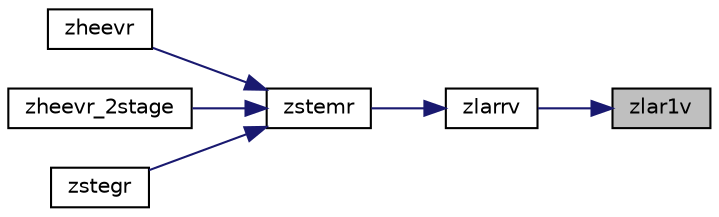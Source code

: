 digraph "zlar1v"
{
 // LATEX_PDF_SIZE
  edge [fontname="Helvetica",fontsize="10",labelfontname="Helvetica",labelfontsize="10"];
  node [fontname="Helvetica",fontsize="10",shape=record];
  rankdir="RL";
  Node1 [label="zlar1v",height=0.2,width=0.4,color="black", fillcolor="grey75", style="filled", fontcolor="black",tooltip="ZLAR1V computes the (scaled) r-th column of the inverse of the submatrix in rows b1 through bn of the..."];
  Node1 -> Node2 [dir="back",color="midnightblue",fontsize="10",style="solid",fontname="Helvetica"];
  Node2 [label="zlarrv",height=0.2,width=0.4,color="black", fillcolor="white", style="filled",URL="$zlarrv_8f.html#a67b538baa0f2ed86a609272209987c8c",tooltip="ZLARRV computes the eigenvectors of the tridiagonal matrix T = L D LT given L, D and the eigenvalues ..."];
  Node2 -> Node3 [dir="back",color="midnightblue",fontsize="10",style="solid",fontname="Helvetica"];
  Node3 [label="zstemr",height=0.2,width=0.4,color="black", fillcolor="white", style="filled",URL="$zstemr_8f.html#a33d197e0d2be9d9528f815c947c5fda1",tooltip="ZSTEMR"];
  Node3 -> Node4 [dir="back",color="midnightblue",fontsize="10",style="solid",fontname="Helvetica"];
  Node4 [label="zheevr",height=0.2,width=0.4,color="black", fillcolor="white", style="filled",URL="$zheevr_8f.html#a60dd605c63d7183a4c289a4ab3df6df6",tooltip="ZHEEVR computes the eigenvalues and, optionally, the left and/or right eigenvectors for HE matrices"];
  Node3 -> Node5 [dir="back",color="midnightblue",fontsize="10",style="solid",fontname="Helvetica"];
  Node5 [label="zheevr_2stage",height=0.2,width=0.4,color="black", fillcolor="white", style="filled",URL="$zheevr__2stage_8f.html#adc7c95ab10d3a0d34802aa94939d4ad1",tooltip="ZHEEVR_2STAGE computes the eigenvalues and, optionally, the left and/or right eigenvectors for HE mat..."];
  Node3 -> Node6 [dir="back",color="midnightblue",fontsize="10",style="solid",fontname="Helvetica"];
  Node6 [label="zstegr",height=0.2,width=0.4,color="black", fillcolor="white", style="filled",URL="$zstegr_8f.html#a7827e0002f9668e3f3a0049e66c96ef0",tooltip="ZSTEGR"];
}
